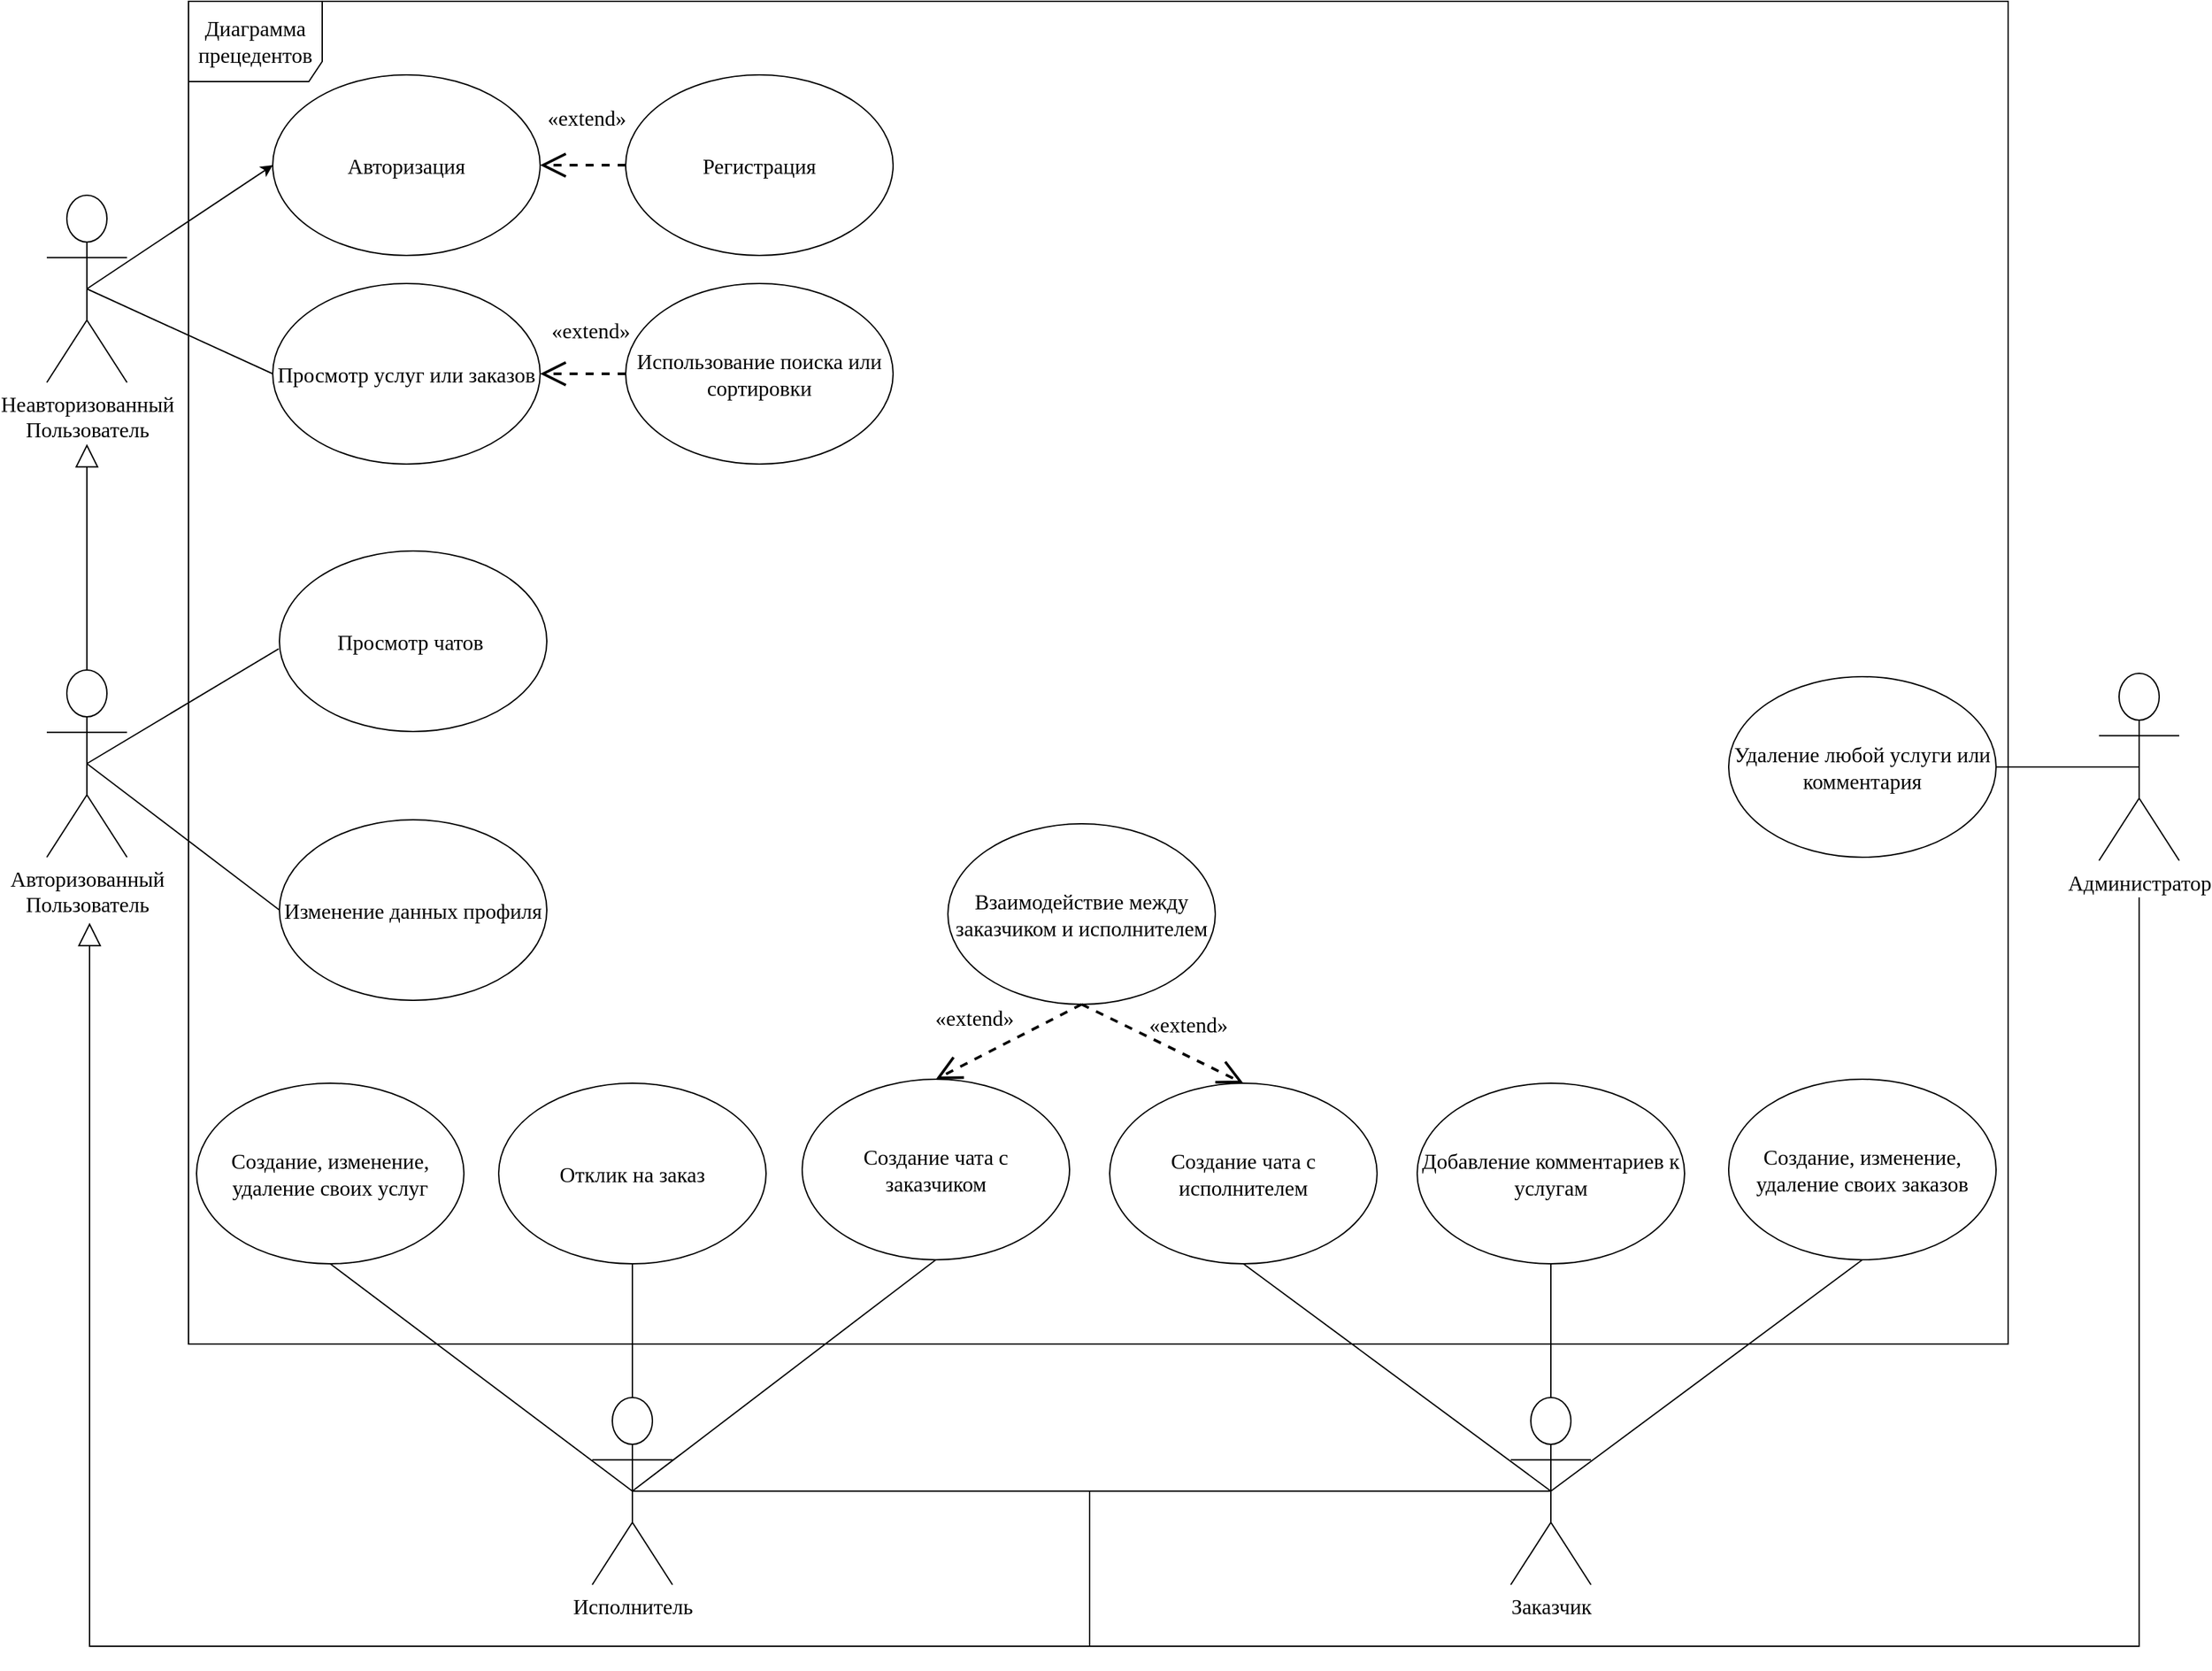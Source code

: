 <mxfile version="21.2.1" type="github">
  <diagram name="Страница 1" id="cCCIlAFTOr4Qi8Cy_CkC">
    <mxGraphModel dx="2393" dy="1298" grid="0" gridSize="10" guides="1" tooltips="1" connect="1" arrows="1" fold="1" page="1" pageScale="1" pageWidth="2336" pageHeight="1654" math="0" shadow="0">
      <root>
        <mxCell id="0" />
        <mxCell id="1" parent="0" />
        <mxCell id="EgZyC1ixlsFqTv5ItHzm-48" value="" style="edgeStyle=elbowEdgeStyle;rounded=0;orthogonalLoop=1;jettySize=auto;html=1;endSize=15;endArrow=none;endFill=0;elbow=vertical;fontSize=16;" edge="1" parent="1">
          <mxGeometry relative="1" as="geometry">
            <mxPoint x="1964" y="860" as="sourcePoint" />
            <mxPoint x="1095" y="1420" as="targetPoint" />
            <Array as="points">
              <mxPoint x="1461" y="1420" />
            </Array>
          </mxGeometry>
        </mxCell>
        <mxCell id="EgZyC1ixlsFqTv5ItHzm-1" value="&lt;font style=&quot;font-size: 16px;&quot;&gt;Диаграмма прецедентов&lt;br style=&quot;font-size: 16px;&quot;&gt;&lt;/font&gt;" style="shape=umlFrame;whiteSpace=wrap;html=1;width=100;height=60;perimeterSpacing=0;shadow=0;fontFamily=GOST type A Regular;fontSource=https%3A%2F%2Fwebfonts.pro%2Flight-fonts%2F123-gost_type_a.html;fontSize=16;" vertex="1" parent="1">
          <mxGeometry x="505" y="190" width="1361" height="1004" as="geometry" />
        </mxCell>
        <mxCell id="EgZyC1ixlsFqTv5ItHzm-2" style="edgeStyle=orthogonalEdgeStyle;rounded=0;orthogonalLoop=1;jettySize=auto;html=1;exitX=0.5;exitY=0;exitDx=0;exitDy=0;exitPerimeter=0;endArrow=block;endFill=0;endSize=15;fontSize=16;" edge="1" parent="1" source="EgZyC1ixlsFqTv5ItHzm-31">
          <mxGeometry relative="1" as="geometry">
            <mxPoint x="429" y="521" as="targetPoint" />
          </mxGeometry>
        </mxCell>
        <mxCell id="EgZyC1ixlsFqTv5ItHzm-3" style="rounded=0;orthogonalLoop=1;jettySize=auto;html=1;exitX=0.5;exitY=0.5;exitDx=0;exitDy=0;exitPerimeter=0;entryX=0;entryY=0.5;entryDx=0;entryDy=0;endArrow=none;endFill=0;fontSize=16;" edge="1" parent="1" source="EgZyC1ixlsFqTv5ItHzm-31" target="EgZyC1ixlsFqTv5ItHzm-25">
          <mxGeometry relative="1" as="geometry" />
        </mxCell>
        <mxCell id="EgZyC1ixlsFqTv5ItHzm-6" style="edgeStyle=none;rounded=0;jumpStyle=none;jumpSize=21;orthogonalLoop=1;jettySize=auto;html=1;exitX=0;exitY=0.5;exitDx=0;exitDy=0;entryX=1;entryY=0.5;entryDx=0;entryDy=0;dashed=1;startSize=19;endSize=15;strokeWidth=2;fontFamily=GOST type A Regular;fontSource=https%3A%2F%2Fwebfonts.pro%2Flight-fonts%2F123-gost_type_a.html;endArrow=open;endFill=0;fontSize=16;" edge="1" parent="1" source="EgZyC1ixlsFqTv5ItHzm-11" target="EgZyC1ixlsFqTv5ItHzm-10">
          <mxGeometry relative="1" as="geometry">
            <mxPoint x="1107" y="558.5" as="sourcePoint" />
            <mxPoint x="1042" y="558.5" as="targetPoint" />
          </mxGeometry>
        </mxCell>
        <mxCell id="EgZyC1ixlsFqTv5ItHzm-7" value="&lt;font style=&quot;font-size: 16px;&quot;&gt;Просмотр услуг или заказов&lt;/font&gt;" style="ellipse;whiteSpace=wrap;html=1;fontFamily=GOST type A Regular;fontSource=https%3A%2F%2Fwebfonts.pro%2Flight-fonts%2F123-gost_type_a.html;fontSize=16;" vertex="1" parent="1">
          <mxGeometry x="568" y="401" width="200" height="135" as="geometry" />
        </mxCell>
        <mxCell id="EgZyC1ixlsFqTv5ItHzm-8" value="&lt;span style=&quot;font-size: 16px;&quot;&gt;Использование поиска или сортировки&lt;/span&gt;" style="ellipse;whiteSpace=wrap;html=1;fontFamily=GOST type A Regular;fontSource=https%3A%2F%2Fwebfonts.pro%2Flight-fonts%2F123-gost_type_a.html;fontSize=16;" vertex="1" parent="1">
          <mxGeometry x="832" y="401" width="200" height="135" as="geometry" />
        </mxCell>
        <mxCell id="EgZyC1ixlsFqTv5ItHzm-10" value="&lt;font style=&quot;font-size: 16px;&quot;&gt;Авторизация&lt;/font&gt;" style="ellipse;whiteSpace=wrap;html=1;fontFamily=GOST type A Regular;fontSource=https%3A%2F%2Fwebfonts.pro%2Flight-fonts%2F123-gost_type_a.html;fontSize=16;" vertex="1" parent="1">
          <mxGeometry x="568" y="245" width="200" height="135" as="geometry" />
        </mxCell>
        <mxCell id="EgZyC1ixlsFqTv5ItHzm-11" value="&lt;font style=&quot;font-size: 16px;&quot;&gt;Регистрация&lt;/font&gt;" style="ellipse;whiteSpace=wrap;html=1;fontFamily=GOST type A Regular;fontSource=https%3A%2F%2Fwebfonts.pro%2Flight-fonts%2F123-gost_type_a.html;fontSize=16;" vertex="1" parent="1">
          <mxGeometry x="832" y="245" width="200" height="135" as="geometry" />
        </mxCell>
        <mxCell id="EgZyC1ixlsFqTv5ItHzm-12" value="&lt;span style=&quot;font-size: 16px;&quot;&gt;Удаление любой услуги или комментария&lt;/span&gt;" style="ellipse;whiteSpace=wrap;html=1;fontFamily=GOST type A Regular;fontSource=https%3A%2F%2Fwebfonts.pro%2Flight-fonts%2F123-gost_type_a.html;fontSize=16;" vertex="1" parent="1">
          <mxGeometry x="1657" y="695" width="200" height="135" as="geometry" />
        </mxCell>
        <mxCell id="EgZyC1ixlsFqTv5ItHzm-13" value="" style="endArrow=none;html=1;entryX=1;entryY=0.5;entryDx=0;entryDy=0;fontFamily=GOST type A Regular;fontSource=https%3A%2F%2Fwebfonts.pro%2Flight-fonts%2F123-gost_type_a.html;exitX=0.5;exitY=0.5;exitDx=0;exitDy=0;exitPerimeter=0;fontSize=16;" edge="1" parent="1" source="EgZyC1ixlsFqTv5ItHzm-9" target="EgZyC1ixlsFqTv5ItHzm-12">
          <mxGeometry width="50" height="50" relative="1" as="geometry">
            <mxPoint x="932" y="1285" as="sourcePoint" />
            <mxPoint x="1084" y="367.5" as="targetPoint" />
          </mxGeometry>
        </mxCell>
        <mxCell id="EgZyC1ixlsFqTv5ItHzm-15" value="&lt;font style=&quot;font-size: 16px;&quot;&gt;Создание, изменение, удаление своих услуг&lt;/font&gt;" style="ellipse;whiteSpace=wrap;html=1;fontFamily=GOST type A Regular;fontSource=https%3A%2F%2Fwebfonts.pro%2Flight-fonts%2F123-gost_type_a.html;fontSize=16;" vertex="1" parent="1">
          <mxGeometry x="511" y="999" width="200" height="135" as="geometry" />
        </mxCell>
        <mxCell id="EgZyC1ixlsFqTv5ItHzm-16" style="rounded=0;orthogonalLoop=1;jettySize=auto;html=1;exitX=0.5;exitY=0.5;exitDx=0;exitDy=0;exitPerimeter=0;entryX=0;entryY=0.5;entryDx=0;entryDy=0;fontFamily=GOST type A Regular;fontSource=https%3A%2F%2Fwebfonts.pro%2Flight-fonts%2F123-gost_type_a.html;fontSize=16;" edge="1" parent="1" source="EgZyC1ixlsFqTv5ItHzm-17" target="EgZyC1ixlsFqTv5ItHzm-10">
          <mxGeometry relative="1" as="geometry" />
        </mxCell>
        <mxCell id="EgZyC1ixlsFqTv5ItHzm-17" value="&lt;span style=&quot;font-size: 16px;&quot;&gt;Неавторизованный&lt;br style=&quot;font-size: 16px;&quot;&gt;Пользователь&lt;/span&gt;" style="shape=umlActor;verticalLabelPosition=bottom;verticalAlign=top;html=1;fontFamily=GOST type A Regular;fontSource=https%3A%2F%2Fwebfonts.pro%2Flight-fonts%2F123-gost_type_a.html;fontSize=16;" vertex="1" parent="1">
          <mxGeometry x="399" y="335" width="60" height="140" as="geometry" />
        </mxCell>
        <mxCell id="EgZyC1ixlsFqTv5ItHzm-18" value="" style="endArrow=none;html=1;exitX=0;exitY=0.5;exitDx=0;exitDy=0;entryX=0.5;entryY=0.5;entryDx=0;entryDy=0;fontFamily=GOST type A Regular;fontSource=https%3A%2F%2Fwebfonts.pro%2Flight-fonts%2F123-gost_type_a.html;entryPerimeter=0;fontSize=16;" edge="1" parent="1" source="EgZyC1ixlsFqTv5ItHzm-7" target="EgZyC1ixlsFqTv5ItHzm-17">
          <mxGeometry width="50" height="50" relative="1" as="geometry">
            <mxPoint x="436" y="333" as="sourcePoint" />
            <mxPoint x="638.0" y="338.5" as="targetPoint" />
          </mxGeometry>
        </mxCell>
        <mxCell id="EgZyC1ixlsFqTv5ItHzm-20" value="&lt;span style=&quot;font-size: 16px;&quot;&gt;Просмотр чатов&amp;nbsp;&lt;/span&gt;" style="ellipse;whiteSpace=wrap;html=1;fontFamily=GOST type A Regular;fontSource=https%3A%2F%2Fwebfonts.pro%2Flight-fonts%2F123-gost_type_a.html;fontSize=16;" vertex="1" parent="1">
          <mxGeometry x="573" y="601" width="200" height="135" as="geometry" />
        </mxCell>
        <mxCell id="EgZyC1ixlsFqTv5ItHzm-21" value="" style="endArrow=none;html=1;exitX=-0.003;exitY=0.542;exitDx=0;exitDy=0;fontFamily=GOST type A Regular;fontSource=https%3A%2F%2Fwebfonts.pro%2Flight-fonts%2F123-gost_type_a.html;entryX=0.5;entryY=0.5;entryDx=0;entryDy=0;entryPerimeter=0;exitPerimeter=0;fontSize=16;" edge="1" parent="1" source="EgZyC1ixlsFqTv5ItHzm-20" target="EgZyC1ixlsFqTv5ItHzm-31">
          <mxGeometry width="50" height="50" relative="1" as="geometry">
            <mxPoint x="583.0" y="474.5" as="sourcePoint" />
            <mxPoint x="1061" y="784" as="targetPoint" />
          </mxGeometry>
        </mxCell>
        <mxCell id="EgZyC1ixlsFqTv5ItHzm-22" value="&lt;span style=&quot;font-size: 16px;&quot;&gt;Взаимодействие между заказчиком и исполнителем&lt;/span&gt;" style="ellipse;whiteSpace=wrap;html=1;fontFamily=GOST type A Regular;fontSource=https%3A%2F%2Fwebfonts.pro%2Flight-fonts%2F123-gost_type_a.html;fontSize=16;" vertex="1" parent="1">
          <mxGeometry x="1073" y="805" width="200" height="135" as="geometry" />
        </mxCell>
        <mxCell id="EgZyC1ixlsFqTv5ItHzm-25" value="&lt;span style=&quot;font-size: 16px;&quot;&gt;Изменение данных профиля&lt;/span&gt;" style="ellipse;whiteSpace=wrap;html=1;fontFamily=GOST type A Regular;fontSource=https%3A%2F%2Fwebfonts.pro%2Flight-fonts%2F123-gost_type_a.html;fontSize=16;" vertex="1" parent="1">
          <mxGeometry x="573" y="802" width="200" height="135" as="geometry" />
        </mxCell>
        <mxCell id="EgZyC1ixlsFqTv5ItHzm-26" value="«extend»" style="text;html=1;strokeColor=none;fillColor=none;align=center;verticalAlign=middle;whiteSpace=wrap;rounded=0;shadow=0;fontFamily=GOST type A Regular;fontSource=https%3A%2F%2Fwebfonts.pro%2Flight-fonts%2F123-gost_type_a.html;fontSize=16;" vertex="1" parent="1">
          <mxGeometry x="786" y="426" width="40" height="20" as="geometry" />
        </mxCell>
        <mxCell id="EgZyC1ixlsFqTv5ItHzm-27" value="«extend»" style="text;html=1;strokeColor=none;fillColor=none;align=center;verticalAlign=middle;whiteSpace=wrap;rounded=0;shadow=0;fontFamily=GOST type A Regular;fontSource=https%3A%2F%2Fwebfonts.pro%2Flight-fonts%2F123-gost_type_a.html;fontSize=16;" vertex="1" parent="1">
          <mxGeometry x="783" y="267" width="40" height="20" as="geometry" />
        </mxCell>
        <mxCell id="EgZyC1ixlsFqTv5ItHzm-28" style="edgeStyle=none;rounded=0;jumpStyle=none;jumpSize=21;orthogonalLoop=1;jettySize=auto;html=1;exitX=0.5;exitY=1;exitDx=0;exitDy=0;dashed=1;startSize=19;endSize=15;strokeWidth=2;fontFamily=GOST type A Regular;fontSource=https%3A%2F%2Fwebfonts.pro%2Flight-fonts%2F123-gost_type_a.html;endArrow=open;endFill=0;entryX=0.5;entryY=0;entryDx=0;entryDy=0;fontSize=16;" edge="1" parent="1" source="EgZyC1ixlsFqTv5ItHzm-22" target="EgZyC1ixlsFqTv5ItHzm-37">
          <mxGeometry relative="1" as="geometry">
            <mxPoint x="866" y="641" as="sourcePoint" />
            <mxPoint x="766" y="641" as="targetPoint" />
          </mxGeometry>
        </mxCell>
        <mxCell id="EgZyC1ixlsFqTv5ItHzm-29" style="edgeStyle=none;rounded=0;jumpStyle=none;jumpSize=21;orthogonalLoop=1;jettySize=auto;html=1;exitX=0;exitY=0.5;exitDx=0;exitDy=0;entryX=1;entryY=0.5;entryDx=0;entryDy=0;dashed=1;startSize=19;endSize=15;strokeWidth=2;fontFamily=GOST type A Regular;fontSource=https%3A%2F%2Fwebfonts.pro%2Flight-fonts%2F123-gost_type_a.html;endArrow=open;endFill=0;fontSize=16;" edge="1" parent="1" source="EgZyC1ixlsFqTv5ItHzm-8" target="EgZyC1ixlsFqTv5ItHzm-7">
          <mxGeometry relative="1" as="geometry">
            <mxPoint x="833.5" y="497" as="sourcePoint" />
            <mxPoint x="772.5" y="497" as="targetPoint" />
          </mxGeometry>
        </mxCell>
        <mxCell id="EgZyC1ixlsFqTv5ItHzm-30" value="" style="edgeStyle=elbowEdgeStyle;rounded=0;orthogonalLoop=1;jettySize=auto;html=1;endSize=15;endArrow=block;endFill=0;elbow=vertical;fontSize=16;" edge="1" parent="1">
          <mxGeometry relative="1" as="geometry">
            <mxPoint x="1179" y="1304" as="sourcePoint" />
            <mxPoint x="431" y="879" as="targetPoint" />
            <Array as="points">
              <mxPoint x="743.5" y="1420" />
            </Array>
          </mxGeometry>
        </mxCell>
        <mxCell id="EgZyC1ixlsFqTv5ItHzm-31" value="&lt;span style=&quot;font-size: 16px;&quot;&gt;Авторизованный&lt;br style=&quot;font-size: 16px;&quot;&gt;Пользователь&lt;/span&gt;" style="shape=umlActor;verticalLabelPosition=bottom;verticalAlign=top;html=1;fontFamily=GOST type A Regular;fontSource=https%3A%2F%2Fwebfonts.pro%2Flight-fonts%2F123-gost_type_a.html;fontSize=16;" vertex="1" parent="1">
          <mxGeometry x="399" y="690" width="60" height="140" as="geometry" />
        </mxCell>
        <mxCell id="EgZyC1ixlsFqTv5ItHzm-35" style="rounded=0;orthogonalLoop=1;jettySize=auto;html=1;exitX=0.5;exitY=0.5;exitDx=0;exitDy=0;exitPerimeter=0;entryX=0.5;entryY=1;entryDx=0;entryDy=0;endArrow=none;endFill=0;fontSize=16;" edge="1" parent="1" source="EgZyC1ixlsFqTv5ItHzm-33" target="EgZyC1ixlsFqTv5ItHzm-34">
          <mxGeometry relative="1" as="geometry" />
        </mxCell>
        <mxCell id="EgZyC1ixlsFqTv5ItHzm-33" value="&lt;span style=&quot;font-size: 16px;&quot;&gt;Заказчик&lt;/span&gt;" style="shape=umlActor;verticalLabelPosition=bottom;verticalAlign=top;html=1;fontFamily=GOST type A Regular;fontSource=https%3A%2F%2Fwebfonts.pro%2Flight-fonts%2F123-gost_type_a.html;fontSize=16;" vertex="1" parent="1">
          <mxGeometry x="1494" y="1234" width="60" height="140" as="geometry" />
        </mxCell>
        <mxCell id="EgZyC1ixlsFqTv5ItHzm-34" value="&lt;span style=&quot;font-size: 16px;&quot;&gt;Добавление комментариев к услугам&lt;/span&gt;" style="ellipse;whiteSpace=wrap;html=1;fontFamily=GOST type A Regular;fontSource=https%3A%2F%2Fwebfonts.pro%2Flight-fonts%2F123-gost_type_a.html;fontSize=16;" vertex="1" parent="1">
          <mxGeometry x="1424" y="999" width="200" height="135" as="geometry" />
        </mxCell>
        <mxCell id="EgZyC1ixlsFqTv5ItHzm-36" value="&lt;font style=&quot;font-size: 16px;&quot;&gt;Создание, изменение, удаление своих заказов&lt;/font&gt;" style="ellipse;whiteSpace=wrap;html=1;fontFamily=GOST type A Regular;fontSource=https%3A%2F%2Fwebfonts.pro%2Flight-fonts%2F123-gost_type_a.html;fontSize=16;" vertex="1" parent="1">
          <mxGeometry x="1657" y="996" width="200" height="135" as="geometry" />
        </mxCell>
        <mxCell id="EgZyC1ixlsFqTv5ItHzm-37" value="&lt;span style=&quot;font-size: 16px;&quot;&gt;Создание чата с &lt;br&gt;заказчиком&lt;/span&gt;" style="ellipse;whiteSpace=wrap;html=1;fontFamily=GOST type A Regular;fontSource=https%3A%2F%2Fwebfonts.pro%2Flight-fonts%2F123-gost_type_a.html;fontSize=16;" vertex="1" parent="1">
          <mxGeometry x="964" y="996" width="200" height="135" as="geometry" />
        </mxCell>
        <mxCell id="EgZyC1ixlsFqTv5ItHzm-38" value="&lt;span style=&quot;font-size: 16px;&quot;&gt;Создание чата с исполнителем&lt;/span&gt;" style="ellipse;whiteSpace=wrap;html=1;fontFamily=GOST type A Regular;fontSource=https%3A%2F%2Fwebfonts.pro%2Flight-fonts%2F123-gost_type_a.html;fontSize=16;" vertex="1" parent="1">
          <mxGeometry x="1194" y="999" width="200" height="135" as="geometry" />
        </mxCell>
        <mxCell id="EgZyC1ixlsFqTv5ItHzm-39" style="edgeStyle=none;rounded=0;jumpStyle=none;jumpSize=21;orthogonalLoop=1;jettySize=auto;html=1;exitX=0.5;exitY=1;exitDx=0;exitDy=0;dashed=1;startSize=19;endSize=15;strokeWidth=2;fontFamily=GOST type A Regular;fontSource=https%3A%2F%2Fwebfonts.pro%2Flight-fonts%2F123-gost_type_a.html;endArrow=open;endFill=0;entryX=0.5;entryY=0;entryDx=0;entryDy=0;fontSize=16;" edge="1" parent="1" source="EgZyC1ixlsFqTv5ItHzm-22" target="EgZyC1ixlsFqTv5ItHzm-38">
          <mxGeometry relative="1" as="geometry">
            <mxPoint x="945" y="863" as="sourcePoint" />
            <mxPoint x="911" y="1004" as="targetPoint" />
          </mxGeometry>
        </mxCell>
        <mxCell id="EgZyC1ixlsFqTv5ItHzm-40" value="«extend»" style="text;html=1;strokeColor=none;fillColor=none;align=center;verticalAlign=middle;whiteSpace=wrap;rounded=0;shadow=0;fontFamily=GOST type A Regular;fontSource=https%3A%2F%2Fwebfonts.pro%2Flight-fonts%2F123-gost_type_a.html;fontSize=16;" vertex="1" parent="1">
          <mxGeometry x="1233" y="945" width="40" height="20" as="geometry" />
        </mxCell>
        <mxCell id="EgZyC1ixlsFqTv5ItHzm-41" style="rounded=0;orthogonalLoop=1;jettySize=auto;html=1;exitX=0.5;exitY=0.5;exitDx=0;exitDy=0;exitPerimeter=0;entryX=0.5;entryY=1;entryDx=0;entryDy=0;endArrow=none;endFill=0;fontSize=16;" edge="1" parent="1" source="EgZyC1ixlsFqTv5ItHzm-33" target="EgZyC1ixlsFqTv5ItHzm-38">
          <mxGeometry relative="1" as="geometry">
            <mxPoint x="1486" y="1257" as="sourcePoint" />
            <mxPoint x="1534" y="1141" as="targetPoint" />
          </mxGeometry>
        </mxCell>
        <mxCell id="EgZyC1ixlsFqTv5ItHzm-42" style="rounded=0;orthogonalLoop=1;jettySize=auto;html=1;exitX=0.5;exitY=0.5;exitDx=0;exitDy=0;exitPerimeter=0;entryX=0.5;entryY=1;entryDx=0;entryDy=0;endArrow=none;endFill=0;fontSize=16;" edge="1" parent="1" source="EgZyC1ixlsFqTv5ItHzm-33" target="EgZyC1ixlsFqTv5ItHzm-36">
          <mxGeometry relative="1" as="geometry">
            <mxPoint x="1496" y="1267" as="sourcePoint" />
            <mxPoint x="1544" y="1151" as="targetPoint" />
          </mxGeometry>
        </mxCell>
        <mxCell id="EgZyC1ixlsFqTv5ItHzm-44" style="rounded=0;orthogonalLoop=1;jettySize=auto;html=1;exitX=0.5;exitY=1;exitDx=0;exitDy=0;entryX=0.5;entryY=0.5;entryDx=0;entryDy=0;endArrow=none;endFill=0;entryPerimeter=0;fontSize=16;" edge="1" parent="1" source="EgZyC1ixlsFqTv5ItHzm-15" target="EgZyC1ixlsFqTv5ItHzm-32">
          <mxGeometry relative="1" as="geometry">
            <mxPoint x="1506" y="1277" as="sourcePoint" />
            <mxPoint x="1554" y="1161" as="targetPoint" />
          </mxGeometry>
        </mxCell>
        <mxCell id="EgZyC1ixlsFqTv5ItHzm-45" style="rounded=0;orthogonalLoop=1;jettySize=auto;html=1;exitX=0.5;exitY=0.5;exitDx=0;exitDy=0;exitPerimeter=0;entryX=0.5;entryY=1;entryDx=0;entryDy=0;endArrow=none;endFill=0;fontSize=16;" edge="1" parent="1" source="EgZyC1ixlsFqTv5ItHzm-32" target="EgZyC1ixlsFqTv5ItHzm-37">
          <mxGeometry relative="1" as="geometry">
            <mxPoint x="1516" y="1287" as="sourcePoint" />
            <mxPoint x="1564" y="1171" as="targetPoint" />
          </mxGeometry>
        </mxCell>
        <mxCell id="EgZyC1ixlsFqTv5ItHzm-49" value="" style="endArrow=none;html=1;rounded=0;exitX=0.5;exitY=0.5;exitDx=0;exitDy=0;exitPerimeter=0;entryX=0.5;entryY=0.5;entryDx=0;entryDy=0;entryPerimeter=0;fontSize=16;" edge="1" parent="1" source="EgZyC1ixlsFqTv5ItHzm-32" target="EgZyC1ixlsFqTv5ItHzm-33">
          <mxGeometry width="50" height="50" relative="1" as="geometry">
            <mxPoint x="1279" y="1211" as="sourcePoint" />
            <mxPoint x="1329" y="1161" as="targetPoint" />
          </mxGeometry>
        </mxCell>
        <mxCell id="EgZyC1ixlsFqTv5ItHzm-50" value="&lt;font style=&quot;font-size: 16px;&quot;&gt;Отклик на заказ&lt;/font&gt;" style="ellipse;whiteSpace=wrap;html=1;fontFamily=GOST type A Regular;fontSource=https%3A%2F%2Fwebfonts.pro%2Flight-fonts%2F123-gost_type_a.html;fontSize=16;" vertex="1" parent="1">
          <mxGeometry x="737" y="999" width="200" height="135" as="geometry" />
        </mxCell>
        <mxCell id="EgZyC1ixlsFqTv5ItHzm-52" style="rounded=0;orthogonalLoop=1;jettySize=auto;html=1;exitX=0.5;exitY=0.5;exitDx=0;exitDy=0;exitPerimeter=0;entryX=0.5;entryY=1;entryDx=0;entryDy=0;endArrow=none;endFill=0;fontSize=16;" edge="1" parent="1" source="EgZyC1ixlsFqTv5ItHzm-32" target="EgZyC1ixlsFqTv5ItHzm-50">
          <mxGeometry relative="1" as="geometry">
            <mxPoint x="847" y="1314" as="sourcePoint" />
            <mxPoint x="1074" y="1141" as="targetPoint" />
          </mxGeometry>
        </mxCell>
        <mxCell id="EgZyC1ixlsFqTv5ItHzm-32" value="&lt;span style=&quot;font-size: 16px;&quot;&gt;Исполнитель&lt;br style=&quot;font-size: 16px;&quot;&gt;&lt;/span&gt;" style="shape=umlActor;verticalLabelPosition=bottom;verticalAlign=top;html=1;fontFamily=GOST type A Regular;fontSource=https%3A%2F%2Fwebfonts.pro%2Flight-fonts%2F123-gost_type_a.html;fontSize=16;" vertex="1" parent="1">
          <mxGeometry x="807" y="1234" width="60" height="140" as="geometry" />
        </mxCell>
        <mxCell id="EgZyC1ixlsFqTv5ItHzm-9" value="&lt;span style=&quot;font-size: 16px;&quot;&gt;Администратор&lt;/span&gt;" style="shape=umlActor;verticalLabelPosition=bottom;verticalAlign=top;html=1;fontFamily=GOST type A Regular;fontSource=https%3A%2F%2Fwebfonts.pro%2Flight-fonts%2F123-gost_type_a.html;fontSize=16;" vertex="1" parent="1">
          <mxGeometry x="1934" y="692.5" width="60" height="140" as="geometry" />
        </mxCell>
        <mxCell id="EgZyC1ixlsFqTv5ItHzm-56" value="" style="edgeStyle=orthogonalEdgeStyle;rounded=0;orthogonalLoop=1;jettySize=auto;html=1;exitX=1;exitY=1;exitDx=0;exitDy=0;entryX=0;entryY=0.5;entryDx=0;entryDy=0;strokeColor=none;startArrow=none;fontFamily=GOST type A Regular;fontSource=https%3A%2F%2Fwebfonts.pro%2Flight-fonts%2F123-gost_type_a.html;fontSize=16;" edge="1" parent="1" target="EgZyC1ixlsFqTv5ItHzm-55">
          <mxGeometry relative="1" as="geometry">
            <mxPoint x="1113" y="962" as="sourcePoint" />
            <mxPoint x="842" y="558.5" as="targetPoint" />
          </mxGeometry>
        </mxCell>
        <mxCell id="EgZyC1ixlsFqTv5ItHzm-55" value="«extend»" style="text;html=1;strokeColor=none;fillColor=none;align=center;verticalAlign=middle;whiteSpace=wrap;rounded=0;shadow=0;fontFamily=GOST type A Regular;fontSource=https%3A%2F%2Fwebfonts.pro%2Flight-fonts%2F123-gost_type_a.html;fontSize=16;" vertex="1" parent="1">
          <mxGeometry x="1073" y="940" width="40" height="20" as="geometry" />
        </mxCell>
      </root>
    </mxGraphModel>
  </diagram>
</mxfile>
